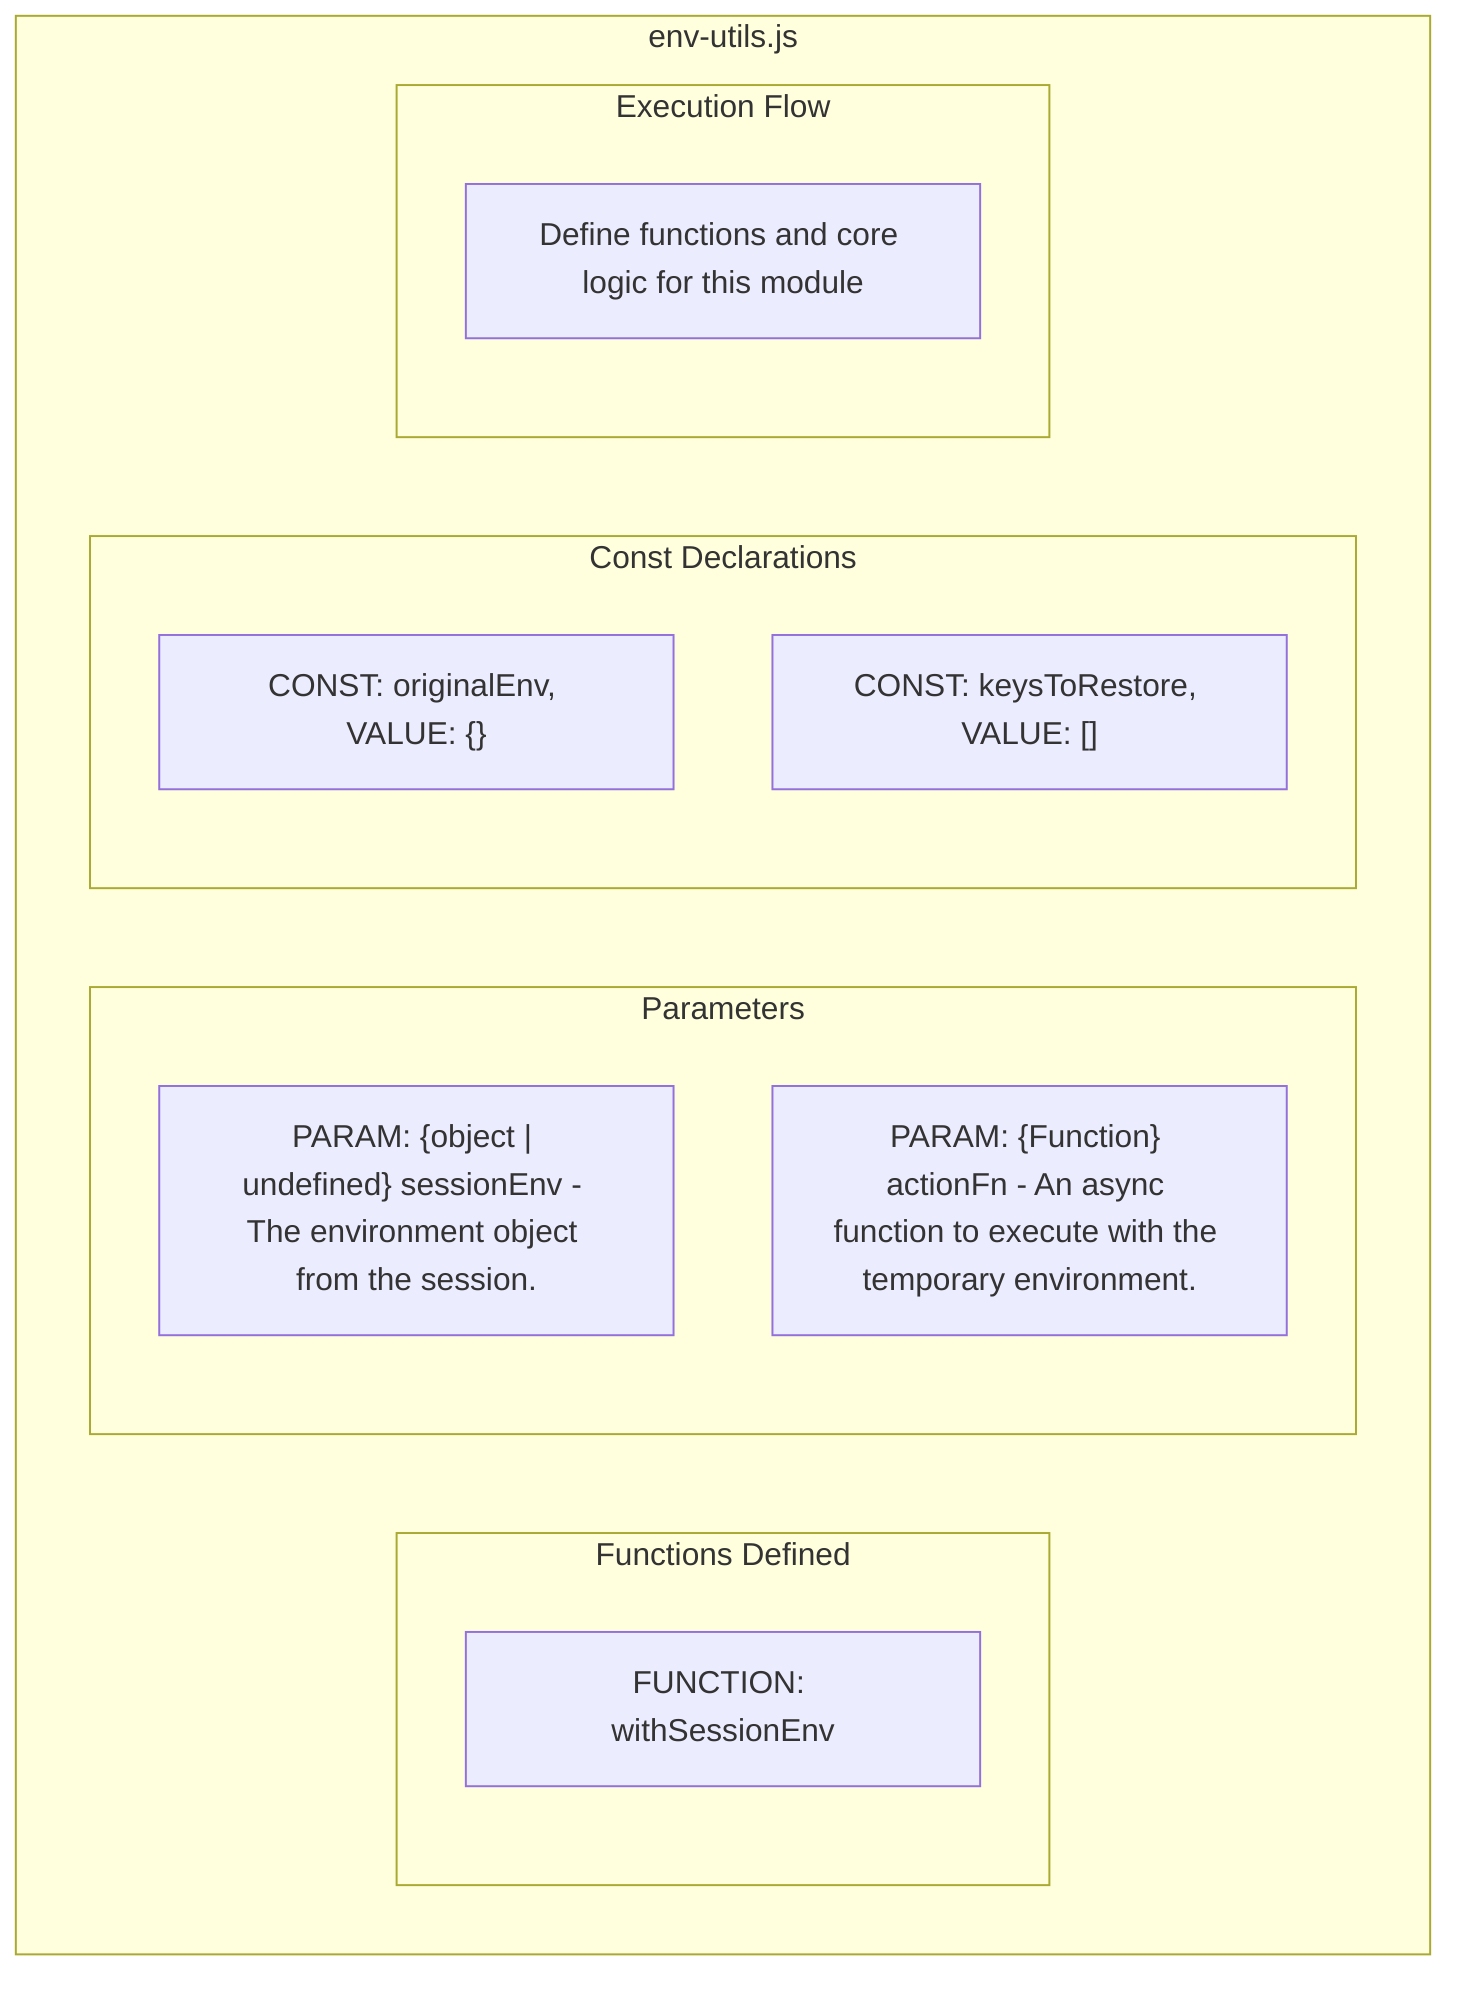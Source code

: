 flowchart TB
    subgraph FunctionsDefined["Functions Defined"]
        FU1["FUNCTION: withSessionEnv"]
    end
    subgraph Parameters["Parameters"]
        P1["PARAM: {object | undefined} sessionEnv - The environment object from the session."]
        P2["PARAM: {Function} actionFn - An async function to execute with the temporary environment."]
    end
    subgraph Constants["Const Declarations"]
        C1["CONST: originalEnv, VALUE: {}"]
        C2["CONST: keysToRestore, VALUE: []"]
    end
    subgraph ExecutionFlow["Execution Flow"]
        FL1["Define functions and core logic for this module"]
    end
    subgraph FileName["env-utils.js"]
        FunctionsDefined
        Parameters
        Constants
        ExecutionFlow
    end
